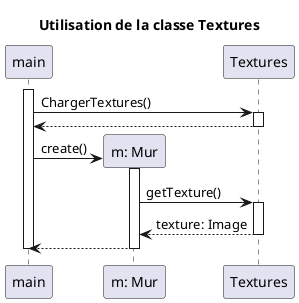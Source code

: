 @startuml
title Utilisation de la classe Textures
participant "main"
participant "m: Mur" as mur
participant "Textures" as tex

activate main
    main -> tex : ChargerTextures()
    activate tex
    main <-- tex
    deactivate tex
    create mur
    main -> mur : create()
    activate mur
        mur -> tex: getTexture()
        activate tex
        mur <-- tex: texture: Image
        deactivate tex
        main <-- mur
    deactivate mur
deactivate main

@enduml